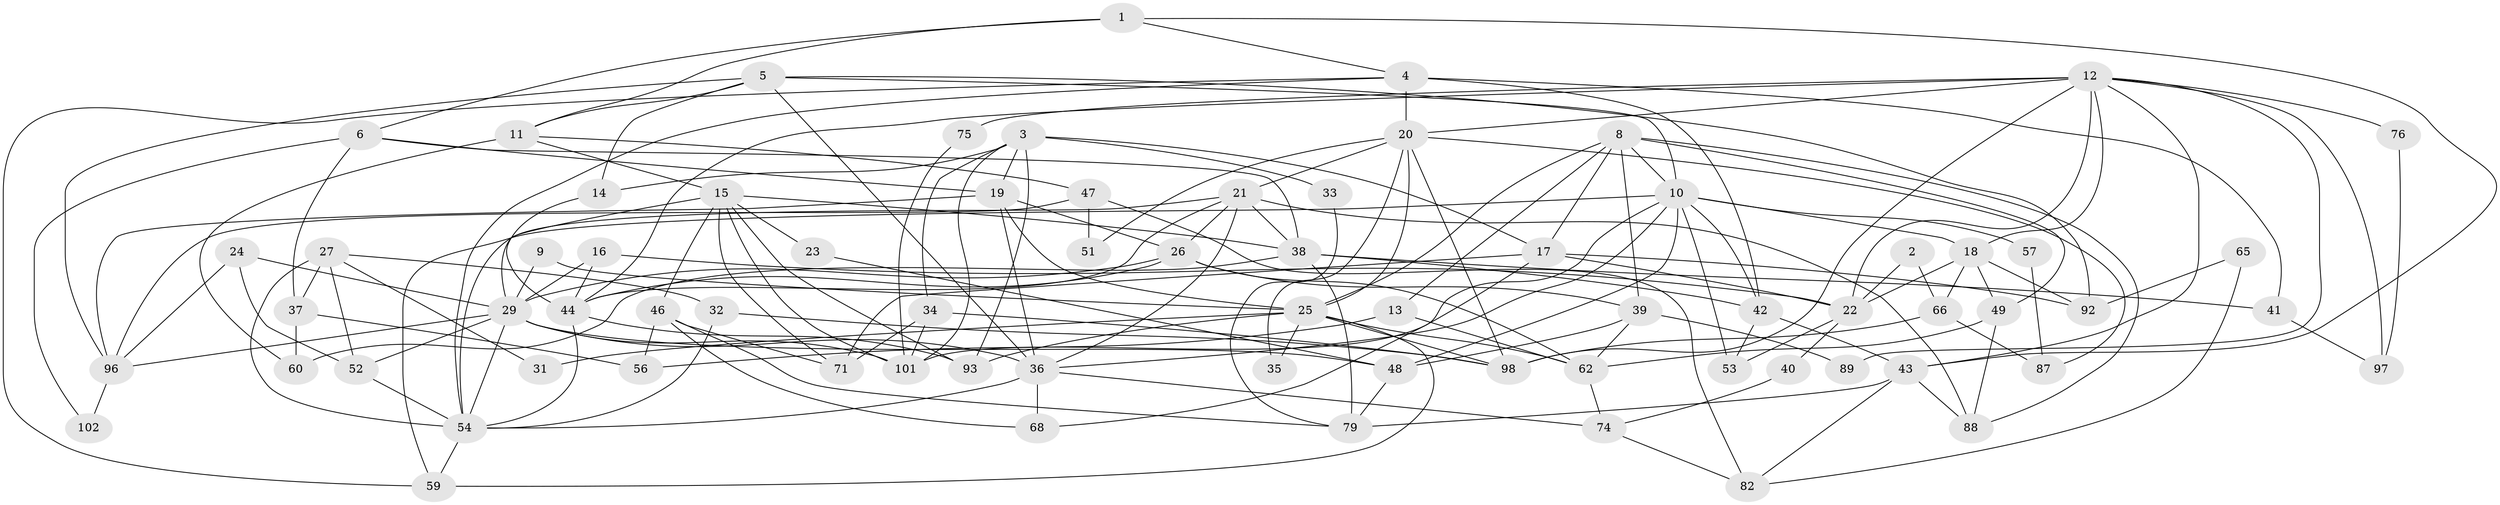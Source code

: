 // Generated by graph-tools (version 1.1) at 2025/23/03/03/25 07:23:57]
// undirected, 73 vertices, 171 edges
graph export_dot {
graph [start="1"]
  node [color=gray90,style=filled];
  1 [super="+30"];
  2;
  3 [super="+7"];
  4 [super="+28"];
  5 [super="+85"];
  6 [super="+73"];
  8;
  9;
  10 [super="+69"];
  11 [super="+50"];
  12 [super="+77"];
  13;
  14;
  15 [super="+99"];
  16;
  17 [super="+55"];
  18 [super="+84"];
  19 [super="+58"];
  20 [super="+91"];
  21 [super="+67"];
  22 [super="+94"];
  23;
  24;
  25 [super="+83"];
  26 [super="+45"];
  27 [super="+104"];
  29 [super="+90"];
  31;
  32;
  33;
  34 [super="+78"];
  35;
  36 [super="+81"];
  37;
  38 [super="+61"];
  39 [super="+80"];
  40;
  41;
  42 [super="+86"];
  43 [super="+95"];
  44 [super="+63"];
  46;
  47;
  48;
  49;
  51;
  52;
  53;
  54 [super="+70"];
  56;
  57 [super="+105"];
  59;
  60;
  62 [super="+64"];
  65;
  66;
  68 [super="+72"];
  71;
  74;
  75;
  76;
  79;
  82 [super="+100"];
  87;
  88;
  89;
  92;
  93;
  96;
  97;
  98;
  101 [super="+103"];
  102;
  1 -- 6;
  1 -- 11;
  1 -- 4;
  1 -- 43;
  2 -- 22;
  2 -- 66;
  3 -- 14;
  3 -- 17;
  3 -- 33;
  3 -- 34;
  3 -- 101;
  3 -- 93;
  3 -- 19;
  4 -- 20;
  4 -- 41;
  4 -- 42 [weight=2];
  4 -- 59;
  4 -- 54;
  5 -- 10;
  5 -- 14;
  5 -- 11;
  5 -- 96;
  5 -- 36;
  5 -- 92;
  6 -- 37 [weight=2];
  6 -- 19;
  6 -- 102;
  6 -- 38;
  8 -- 13;
  8 -- 88;
  8 -- 17;
  8 -- 39;
  8 -- 49;
  8 -- 25;
  8 -- 10;
  9 -- 25;
  9 -- 29;
  10 -- 59;
  10 -- 36;
  10 -- 53;
  10 -- 48;
  10 -- 18;
  10 -- 101;
  10 -- 57;
  10 -- 42;
  11 -- 15;
  11 -- 60;
  11 -- 47;
  12 -- 98;
  12 -- 76;
  12 -- 89;
  12 -- 18;
  12 -- 97;
  12 -- 20;
  12 -- 22;
  12 -- 75;
  12 -- 44;
  12 -- 43;
  13 -- 62;
  13 -- 56;
  14 -- 44;
  15 -- 46;
  15 -- 101;
  15 -- 23;
  15 -- 71;
  15 -- 93;
  15 -- 38;
  15 -- 29;
  16 -- 22;
  16 -- 44;
  16 -- 29;
  17 -- 68;
  17 -- 92;
  17 -- 22;
  17 -- 71;
  18 -- 49;
  18 -- 92;
  18 -- 22 [weight=2];
  18 -- 66;
  19 -- 96;
  19 -- 25;
  19 -- 36;
  19 -- 26;
  20 -- 25;
  20 -- 51;
  20 -- 98;
  20 -- 35;
  20 -- 87;
  20 -- 21;
  21 -- 44;
  21 -- 36;
  21 -- 38;
  21 -- 54;
  21 -- 88;
  21 -- 26;
  22 -- 53;
  22 -- 40;
  23 -- 48;
  24 -- 96;
  24 -- 52;
  24 -- 29;
  25 -- 98;
  25 -- 31;
  25 -- 59;
  25 -- 93;
  25 -- 35;
  25 -- 62;
  26 -- 29;
  26 -- 44;
  26 -- 62;
  26 -- 39;
  27 -- 37 [weight=2];
  27 -- 32;
  27 -- 52;
  27 -- 54;
  27 -- 31;
  29 -- 54;
  29 -- 48;
  29 -- 96;
  29 -- 36;
  29 -- 52;
  29 -- 101;
  32 -- 54;
  32 -- 98;
  33 -- 79;
  34 -- 98;
  34 -- 71;
  34 -- 101;
  36 -- 54;
  36 -- 74;
  36 -- 68;
  37 -- 56;
  37 -- 60;
  38 -- 42;
  38 -- 60;
  38 -- 79;
  38 -- 41;
  39 -- 48;
  39 -- 89;
  39 -- 62;
  40 -- 74;
  41 -- 97;
  42 -- 53;
  42 -- 43;
  43 -- 82;
  43 -- 88;
  43 -- 79;
  44 -- 93;
  44 -- 54;
  46 -- 71;
  46 -- 79;
  46 -- 56;
  46 -- 68;
  47 -- 96;
  47 -- 51;
  47 -- 82;
  48 -- 79;
  49 -- 88;
  49 -- 62;
  52 -- 54;
  54 -- 59;
  57 -- 87;
  62 -- 74;
  65 -- 92;
  65 -- 82;
  66 -- 98;
  66 -- 87;
  74 -- 82;
  75 -- 101;
  76 -- 97;
  96 -- 102;
}
